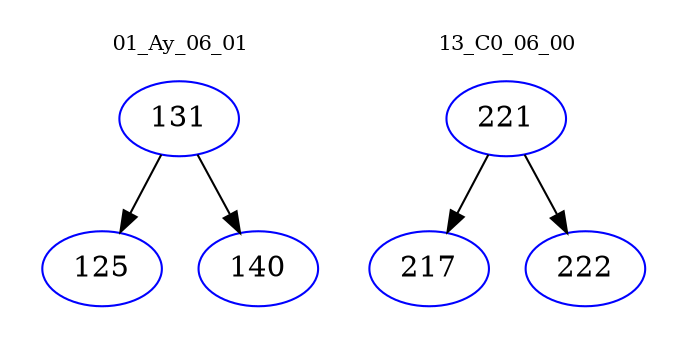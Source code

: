 digraph{
subgraph cluster_0 {
color = white
label = "01_Ay_06_01";
fontsize=10;
T0_131 [label="131", color="blue"]
T0_131 -> T0_125 [color="black"]
T0_125 [label="125", color="blue"]
T0_131 -> T0_140 [color="black"]
T0_140 [label="140", color="blue"]
}
subgraph cluster_1 {
color = white
label = "13_C0_06_00";
fontsize=10;
T1_221 [label="221", color="blue"]
T1_221 -> T1_217 [color="black"]
T1_217 [label="217", color="blue"]
T1_221 -> T1_222 [color="black"]
T1_222 [label="222", color="blue"]
}
}

